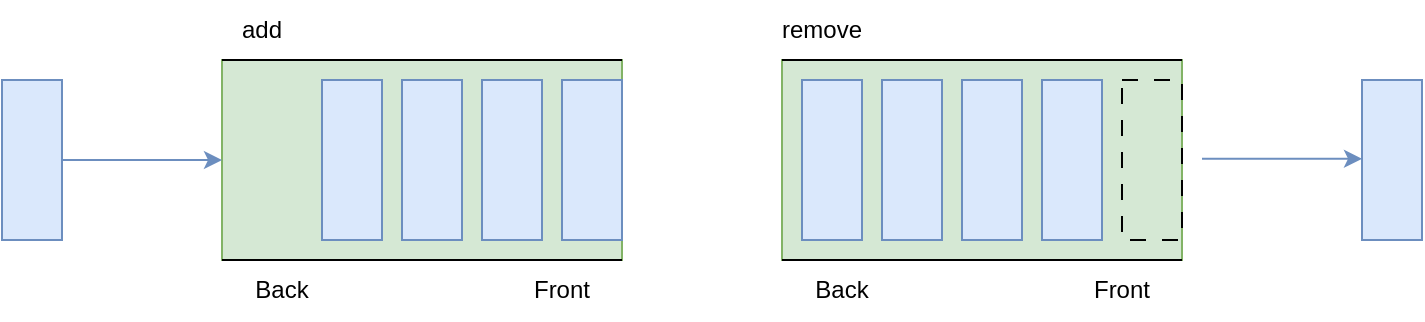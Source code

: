 <mxfile version="24.5.5" type="device">
  <diagram name="페이지-1" id="ZmAH5vKbOn5uI-MtRxrK">
    <mxGraphModel dx="371" dy="375" grid="1" gridSize="10" guides="1" tooltips="1" connect="1" arrows="1" fold="1" page="1" pageScale="1" pageWidth="1169" pageHeight="827" math="0" shadow="0">
      <root>
        <mxCell id="0" />
        <mxCell id="1" parent="0" />
        <mxCell id="svY135tmnFeEmstSokKk-31" value="" style="rounded=0;whiteSpace=wrap;html=1;fillColor=#d5e8d4;strokeColor=#82b366;" vertex="1" parent="1">
          <mxGeometry x="440" y="190" width="200" height="100" as="geometry" />
        </mxCell>
        <mxCell id="svY135tmnFeEmstSokKk-30" value="" style="rounded=0;whiteSpace=wrap;html=1;fillColor=#d5e8d4;strokeColor=#82b366;" vertex="1" parent="1">
          <mxGeometry x="160" y="190" width="200" height="100" as="geometry" />
        </mxCell>
        <mxCell id="svY135tmnFeEmstSokKk-1" value="" style="rounded=0;whiteSpace=wrap;html=1;fillColor=#dae8fc;strokeColor=#6c8ebf;" vertex="1" parent="1">
          <mxGeometry x="210" y="200" width="30" height="80" as="geometry" />
        </mxCell>
        <mxCell id="svY135tmnFeEmstSokKk-2" value="" style="rounded=0;whiteSpace=wrap;html=1;fillColor=#dae8fc;strokeColor=#6c8ebf;" vertex="1" parent="1">
          <mxGeometry x="250" y="200" width="30" height="80" as="geometry" />
        </mxCell>
        <mxCell id="svY135tmnFeEmstSokKk-4" value="" style="rounded=0;whiteSpace=wrap;html=1;fillColor=#dae8fc;strokeColor=#6c8ebf;" vertex="1" parent="1">
          <mxGeometry x="290" y="200" width="30" height="80" as="geometry" />
        </mxCell>
        <mxCell id="svY135tmnFeEmstSokKk-5" value="" style="rounded=0;whiteSpace=wrap;html=1;fillColor=#dae8fc;strokeColor=#6c8ebf;" vertex="1" parent="1">
          <mxGeometry x="50" y="200" width="30" height="80" as="geometry" />
        </mxCell>
        <mxCell id="svY135tmnFeEmstSokKk-6" value="" style="endArrow=none;html=1;rounded=0;" edge="1" parent="1">
          <mxGeometry width="50" height="50" relative="1" as="geometry">
            <mxPoint x="160" y="190" as="sourcePoint" />
            <mxPoint x="360" y="190" as="targetPoint" />
          </mxGeometry>
        </mxCell>
        <mxCell id="svY135tmnFeEmstSokKk-7" value="" style="endArrow=none;html=1;rounded=0;" edge="1" parent="1">
          <mxGeometry width="50" height="50" relative="1" as="geometry">
            <mxPoint x="160" y="290" as="sourcePoint" />
            <mxPoint x="360" y="290" as="targetPoint" />
          </mxGeometry>
        </mxCell>
        <mxCell id="svY135tmnFeEmstSokKk-8" value="" style="rounded=0;whiteSpace=wrap;html=1;fillColor=#dae8fc;strokeColor=#6c8ebf;" vertex="1" parent="1">
          <mxGeometry x="330" y="200" width="30" height="80" as="geometry" />
        </mxCell>
        <mxCell id="svY135tmnFeEmstSokKk-12" value="" style="rounded=0;whiteSpace=wrap;html=1;fillColor=#dae8fc;strokeColor=#6c8ebf;" vertex="1" parent="1">
          <mxGeometry x="490" y="200" width="30" height="80" as="geometry" />
        </mxCell>
        <mxCell id="svY135tmnFeEmstSokKk-13" value="" style="rounded=0;whiteSpace=wrap;html=1;fillColor=#dae8fc;strokeColor=#6c8ebf;" vertex="1" parent="1">
          <mxGeometry x="530" y="200" width="30" height="80" as="geometry" />
        </mxCell>
        <mxCell id="svY135tmnFeEmstSokKk-14" value="" style="rounded=0;whiteSpace=wrap;html=1;fillColor=#dae8fc;strokeColor=#6c8ebf;" vertex="1" parent="1">
          <mxGeometry x="570" y="200" width="30" height="80" as="geometry" />
        </mxCell>
        <mxCell id="svY135tmnFeEmstSokKk-15" value="" style="endArrow=none;html=1;rounded=0;" edge="1" parent="1">
          <mxGeometry width="50" height="50" relative="1" as="geometry">
            <mxPoint x="440" y="190" as="sourcePoint" />
            <mxPoint x="640" y="190" as="targetPoint" />
          </mxGeometry>
        </mxCell>
        <mxCell id="svY135tmnFeEmstSokKk-16" value="" style="endArrow=none;html=1;rounded=0;" edge="1" parent="1">
          <mxGeometry width="50" height="50" relative="1" as="geometry">
            <mxPoint x="440" y="290" as="sourcePoint" />
            <mxPoint x="640" y="290" as="targetPoint" />
          </mxGeometry>
        </mxCell>
        <mxCell id="svY135tmnFeEmstSokKk-17" value="" style="rounded=0;whiteSpace=wrap;html=1;dashed=1;dashPattern=8 8;fillColor=none;" vertex="1" parent="1">
          <mxGeometry x="610" y="200" width="30" height="80" as="geometry" />
        </mxCell>
        <mxCell id="svY135tmnFeEmstSokKk-18" value="" style="rounded=0;whiteSpace=wrap;html=1;fillColor=#dae8fc;strokeColor=#6c8ebf;" vertex="1" parent="1">
          <mxGeometry x="730" y="200" width="30" height="80" as="geometry" />
        </mxCell>
        <mxCell id="svY135tmnFeEmstSokKk-20" value="" style="endArrow=classic;html=1;rounded=0;fillColor=#dae8fc;strokeColor=#6c8ebf;" edge="1" parent="1">
          <mxGeometry width="50" height="50" relative="1" as="geometry">
            <mxPoint x="80" y="240" as="sourcePoint" />
            <mxPoint x="160" y="240" as="targetPoint" />
          </mxGeometry>
        </mxCell>
        <mxCell id="svY135tmnFeEmstSokKk-21" value="" style="endArrow=classic;html=1;rounded=0;fillColor=#dae8fc;strokeColor=#6c8ebf;" edge="1" parent="1">
          <mxGeometry width="50" height="50" relative="1" as="geometry">
            <mxPoint x="650" y="239.38" as="sourcePoint" />
            <mxPoint x="730" y="239.38" as="targetPoint" />
          </mxGeometry>
        </mxCell>
        <mxCell id="svY135tmnFeEmstSokKk-23" value="Back" style="text;html=1;align=center;verticalAlign=middle;whiteSpace=wrap;rounded=0;" vertex="1" parent="1">
          <mxGeometry x="160" y="290" width="60" height="30" as="geometry" />
        </mxCell>
        <mxCell id="svY135tmnFeEmstSokKk-24" value="Front" style="text;html=1;align=center;verticalAlign=middle;whiteSpace=wrap;rounded=0;" vertex="1" parent="1">
          <mxGeometry x="300" y="290" width="60" height="30" as="geometry" />
        </mxCell>
        <mxCell id="svY135tmnFeEmstSokKk-25" value="add" style="text;html=1;align=center;verticalAlign=middle;whiteSpace=wrap;rounded=0;" vertex="1" parent="1">
          <mxGeometry x="160" y="160" width="40" height="30" as="geometry" />
        </mxCell>
        <mxCell id="svY135tmnFeEmstSokKk-26" value="Front" style="text;html=1;align=center;verticalAlign=middle;whiteSpace=wrap;rounded=0;" vertex="1" parent="1">
          <mxGeometry x="580" y="290" width="60" height="30" as="geometry" />
        </mxCell>
        <mxCell id="svY135tmnFeEmstSokKk-27" value="Back" style="text;html=1;align=center;verticalAlign=middle;whiteSpace=wrap;rounded=0;" vertex="1" parent="1">
          <mxGeometry x="440" y="290" width="60" height="30" as="geometry" />
        </mxCell>
        <mxCell id="svY135tmnFeEmstSokKk-28" value="" style="rounded=0;whiteSpace=wrap;html=1;fillColor=#dae8fc;strokeColor=#6c8ebf;" vertex="1" parent="1">
          <mxGeometry x="450" y="200" width="30" height="80" as="geometry" />
        </mxCell>
        <mxCell id="svY135tmnFeEmstSokKk-29" value="remove" style="text;html=1;align=center;verticalAlign=middle;whiteSpace=wrap;rounded=0;" vertex="1" parent="1">
          <mxGeometry x="440" y="160" width="40" height="30" as="geometry" />
        </mxCell>
      </root>
    </mxGraphModel>
  </diagram>
</mxfile>
